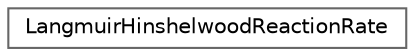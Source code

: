 digraph "Graphical Class Hierarchy"
{
 // LATEX_PDF_SIZE
  bgcolor="transparent";
  edge [fontname=Helvetica,fontsize=10,labelfontname=Helvetica,labelfontsize=10];
  node [fontname=Helvetica,fontsize=10,shape=box,height=0.2,width=0.4];
  rankdir="LR";
  Node0 [id="Node000000",label="LangmuirHinshelwoodReactionRate",height=0.2,width=0.4,color="grey40", fillcolor="white", style="filled",URL="$classFoam_1_1LangmuirHinshelwoodReactionRate.html",tooltip="Power series reaction rate."];
}
